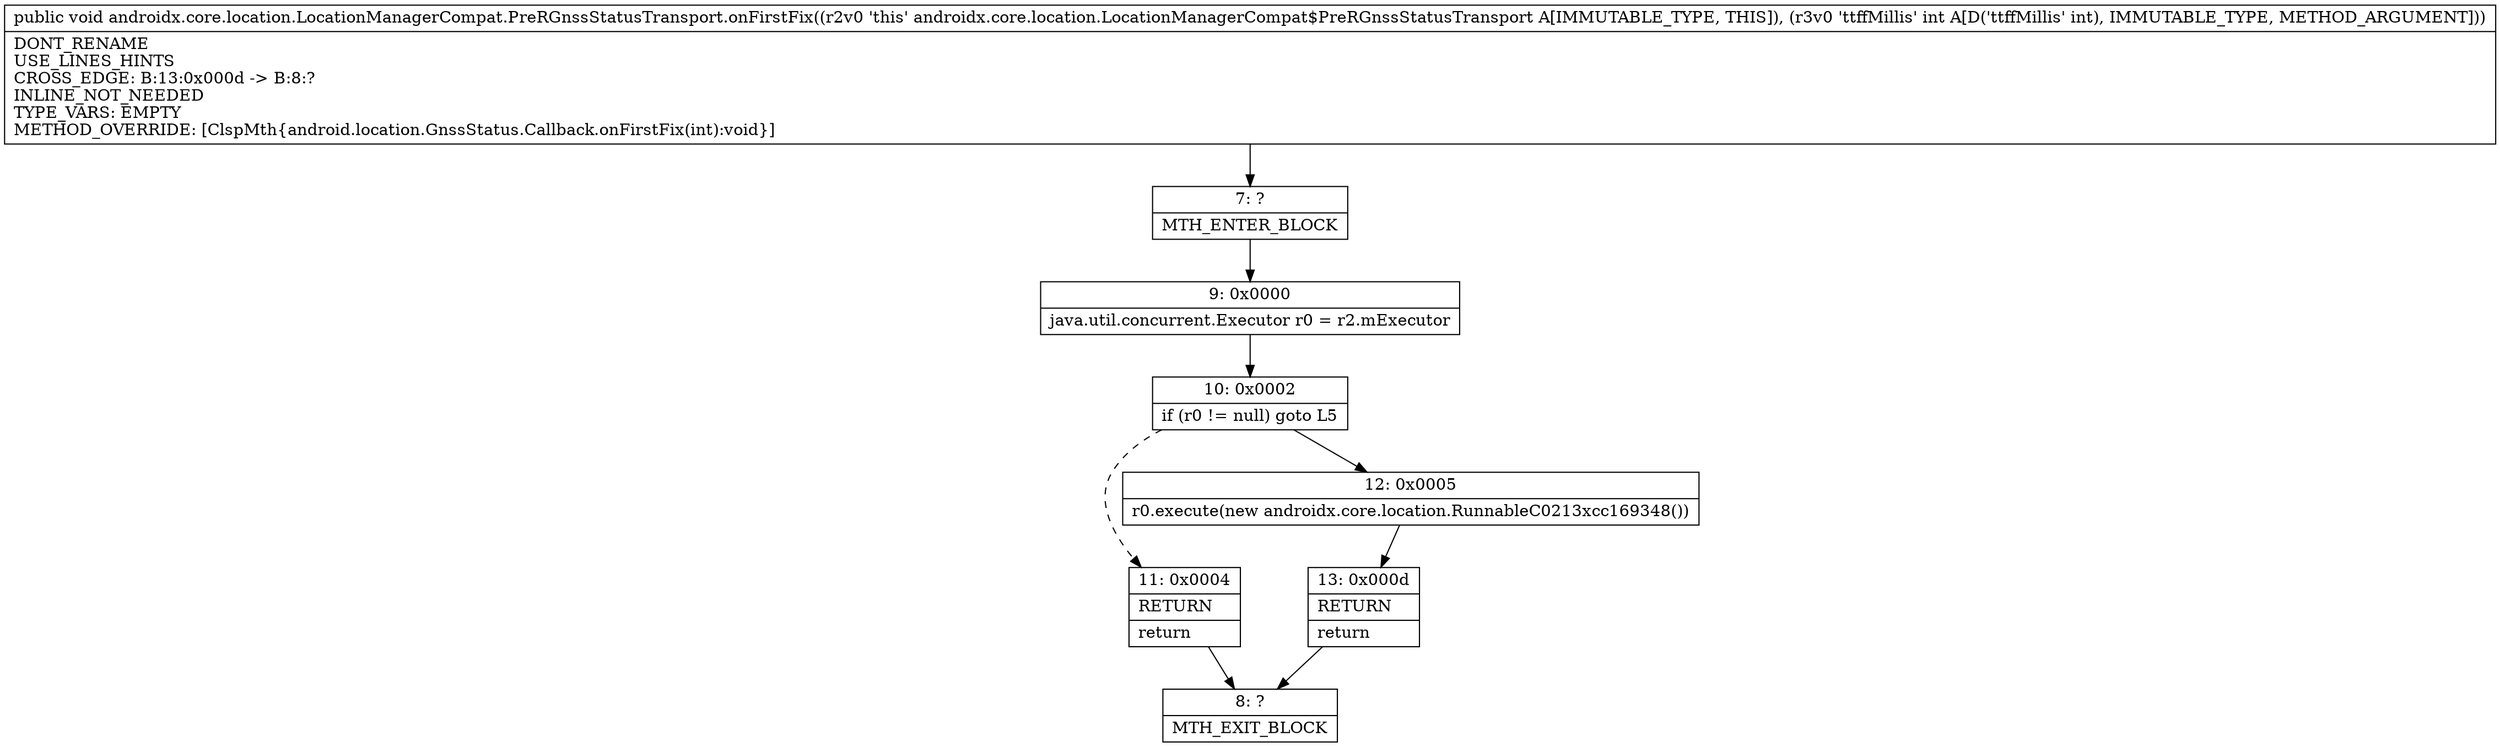digraph "CFG forandroidx.core.location.LocationManagerCompat.PreRGnssStatusTransport.onFirstFix(I)V" {
Node_7 [shape=record,label="{7\:\ ?|MTH_ENTER_BLOCK\l}"];
Node_9 [shape=record,label="{9\:\ 0x0000|java.util.concurrent.Executor r0 = r2.mExecutor\l}"];
Node_10 [shape=record,label="{10\:\ 0x0002|if (r0 != null) goto L5\l}"];
Node_11 [shape=record,label="{11\:\ 0x0004|RETURN\l|return\l}"];
Node_8 [shape=record,label="{8\:\ ?|MTH_EXIT_BLOCK\l}"];
Node_12 [shape=record,label="{12\:\ 0x0005|r0.execute(new androidx.core.location.RunnableC0213xcc169348())\l}"];
Node_13 [shape=record,label="{13\:\ 0x000d|RETURN\l|return\l}"];
MethodNode[shape=record,label="{public void androidx.core.location.LocationManagerCompat.PreRGnssStatusTransport.onFirstFix((r2v0 'this' androidx.core.location.LocationManagerCompat$PreRGnssStatusTransport A[IMMUTABLE_TYPE, THIS]), (r3v0 'ttffMillis' int A[D('ttffMillis' int), IMMUTABLE_TYPE, METHOD_ARGUMENT]))  | DONT_RENAME\lUSE_LINES_HINTS\lCROSS_EDGE: B:13:0x000d \-\> B:8:?\lINLINE_NOT_NEEDED\lTYPE_VARS: EMPTY\lMETHOD_OVERRIDE: [ClspMth\{android.location.GnssStatus.Callback.onFirstFix(int):void\}]\l}"];
MethodNode -> Node_7;Node_7 -> Node_9;
Node_9 -> Node_10;
Node_10 -> Node_11[style=dashed];
Node_10 -> Node_12;
Node_11 -> Node_8;
Node_12 -> Node_13;
Node_13 -> Node_8;
}

